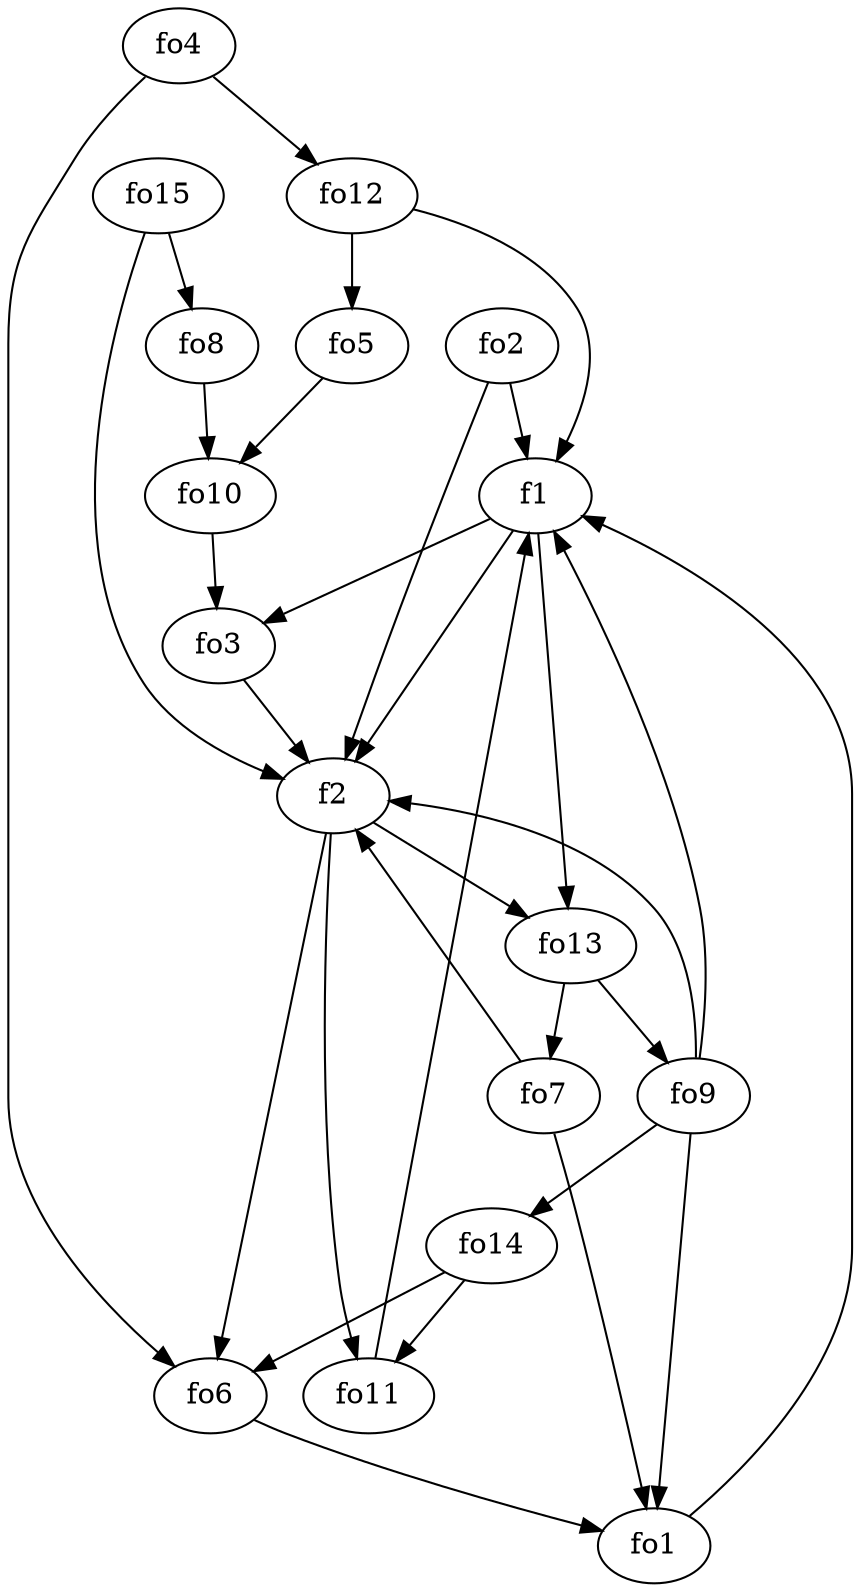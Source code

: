 strict digraph  {
f1;
f2;
fo1;
fo2;
fo3;
fo4;
fo5;
fo6;
fo7;
fo8;
fo9;
fo10;
fo11;
fo12;
fo13;
fo14;
fo15;
f1 -> f2  [weight=2];
f1 -> fo3  [weight=2];
f1 -> fo13  [weight=2];
f2 -> fo11  [weight=2];
f2 -> fo6  [weight=2];
f2 -> fo13  [weight=2];
fo1 -> f1  [weight=2];
fo2 -> f1  [weight=2];
fo2 -> f2  [weight=2];
fo3 -> f2  [weight=2];
fo4 -> fo12  [weight=2];
fo4 -> fo6  [weight=2];
fo5 -> fo10  [weight=2];
fo6 -> fo1  [weight=2];
fo7 -> fo1  [weight=2];
fo7 -> f2  [weight=2];
fo8 -> fo10  [weight=2];
fo9 -> f2  [weight=2];
fo9 -> fo1  [weight=2];
fo9 -> fo14  [weight=2];
fo9 -> f1  [weight=2];
fo10 -> fo3  [weight=2];
fo11 -> f1  [weight=2];
fo12 -> fo5  [weight=2];
fo12 -> f1  [weight=2];
fo13 -> fo7  [weight=2];
fo13 -> fo9  [weight=2];
fo14 -> fo11  [weight=2];
fo14 -> fo6  [weight=2];
fo15 -> f2  [weight=2];
fo15 -> fo8  [weight=2];
}
